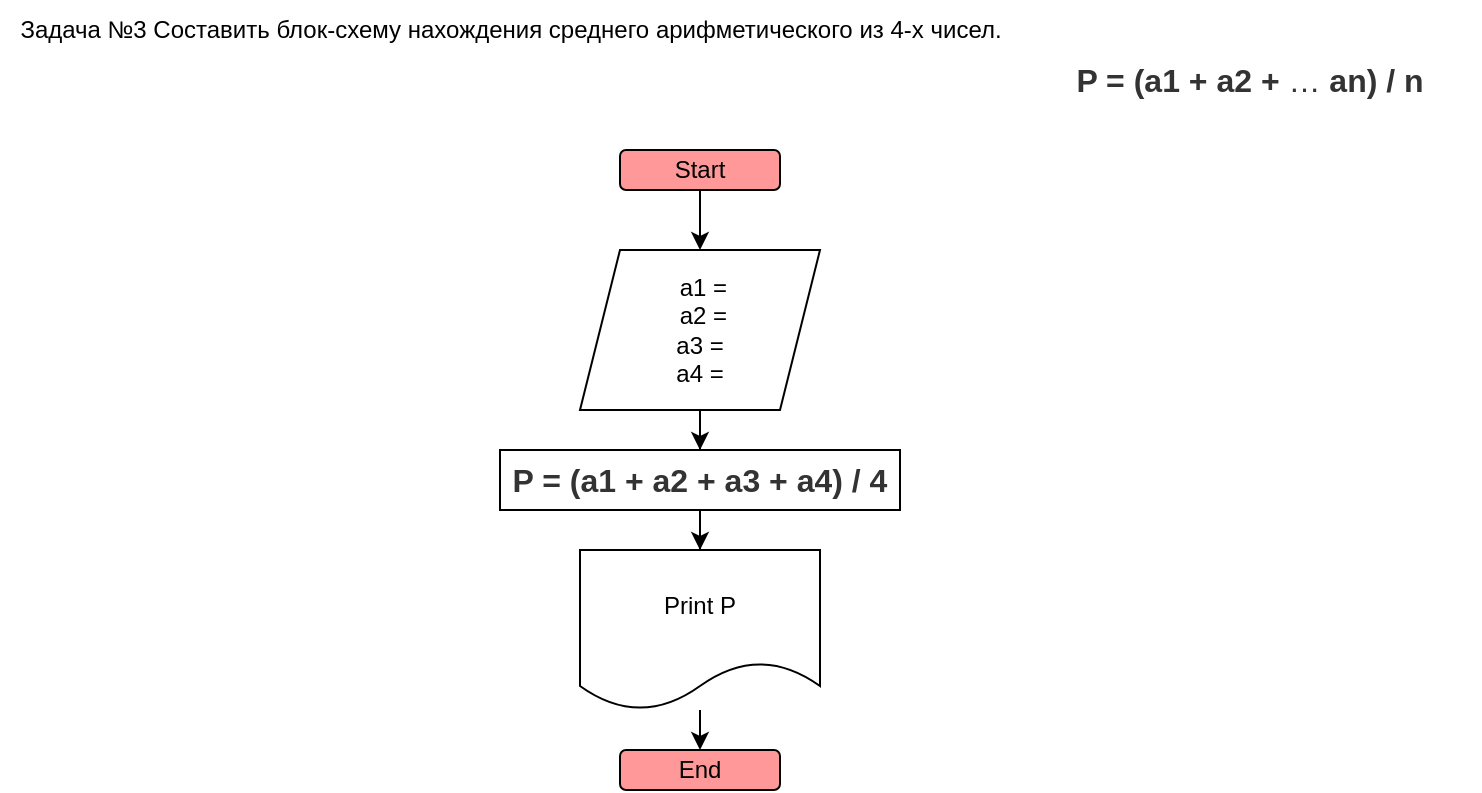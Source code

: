 <mxfile version="20.3.3" type="device"><diagram id="DeBKgj5m2QjyoxNo25fG" name="Страница 1"><mxGraphModel dx="1038" dy="575" grid="1" gridSize="10" guides="1" tooltips="1" connect="1" arrows="1" fold="1" page="1" pageScale="1" pageWidth="827" pageHeight="1169" math="0" shadow="0"><root><mxCell id="0"/><mxCell id="1" parent="0"/><mxCell id="pprSKNn88WBLhgTM4C6E-1" value="Задача №3 Составить блок-схему нахождения среднего арифметического из 4-х чисел." style="text;html=1;align=center;verticalAlign=middle;resizable=0;points=[];autosize=1;strokeColor=none;fillColor=none;" vertex="1" parent="1"><mxGeometry x="50" y="15" width="510" height="30" as="geometry"/></mxCell><mxCell id="pprSKNn88WBLhgTM4C6E-2" value="Start" style="rounded=1;whiteSpace=wrap;html=1;fillColor=#FF9999;" vertex="1" parent="1"><mxGeometry x="360" y="90" width="80" height="20" as="geometry"/></mxCell><mxCell id="pprSKNn88WBLhgTM4C6E-3" value="" style="endArrow=classic;html=1;rounded=0;exitX=0.5;exitY=1;exitDx=0;exitDy=0;" edge="1" parent="1" source="pprSKNn88WBLhgTM4C6E-2"><mxGeometry width="50" height="50" relative="1" as="geometry"><mxPoint x="690" y="350" as="sourcePoint"/><mxPoint x="400" y="140" as="targetPoint"/></mxGeometry></mxCell><mxCell id="pprSKNn88WBLhgTM4C6E-13" value="" style="edgeStyle=orthogonalEdgeStyle;rounded=0;orthogonalLoop=1;jettySize=auto;html=1;" edge="1" parent="1" source="pprSKNn88WBLhgTM4C6E-5" target="pprSKNn88WBLhgTM4C6E-12"><mxGeometry relative="1" as="geometry"/></mxCell><mxCell id="pprSKNn88WBLhgTM4C6E-5" value="&lt;b style=&quot;color: rgb(51, 51, 51); font-family: &amp;quot;YS Text&amp;quot;, Arial, Helvetica, &amp;quot;Arial Unicode MS&amp;quot;, sans-serif; font-size: 16px; text-align: start; background-color: rgb(255, 255, 255);&quot;&gt;P = (a1 + a2 + a3 + a4&lt;/b&gt;&lt;b style=&quot;color: rgb(51, 51, 51); font-family: &amp;quot;YS Text&amp;quot;, Arial, Helvetica, &amp;quot;Arial Unicode MS&amp;quot;, sans-serif; font-size: 16px; text-align: start; background-color: rgb(255, 255, 255);&quot;&gt;) / 4&lt;/b&gt;" style="rounded=0;whiteSpace=wrap;html=1;fillColor=#FFFFFF;" vertex="1" parent="1"><mxGeometry x="300" y="240" width="200" height="30" as="geometry"/></mxCell><mxCell id="pprSKNn88WBLhgTM4C6E-10" value="" style="edgeStyle=orthogonalEdgeStyle;rounded=0;orthogonalLoop=1;jettySize=auto;html=1;" edge="1" parent="1" source="pprSKNn88WBLhgTM4C6E-9" target="pprSKNn88WBLhgTM4C6E-5"><mxGeometry relative="1" as="geometry"/></mxCell><mxCell id="pprSKNn88WBLhgTM4C6E-9" value="&amp;nbsp;а1 =&lt;br&gt;&amp;nbsp;а2 =&lt;br&gt;а3 =&lt;br&gt;а4 =" style="shape=parallelogram;perimeter=parallelogramPerimeter;whiteSpace=wrap;html=1;fixedSize=1;fillColor=#FFFFFF;" vertex="1" parent="1"><mxGeometry x="340" y="140" width="120" height="80" as="geometry"/></mxCell><mxCell id="pprSKNn88WBLhgTM4C6E-11" value="&lt;b style=&quot;color: rgb(51, 51, 51); font-family: &amp;quot;YS Text&amp;quot;, Arial, Helvetica, &amp;quot;Arial Unicode MS&amp;quot;, sans-serif; font-size: 16px; text-align: start; background-color: rgb(255, 255, 255);&quot;&gt;P = (a1 + a2 +&lt;/b&gt;&lt;span style=&quot;color: rgb(51, 51, 51); font-family: &amp;quot;YS Text&amp;quot;, Arial, Helvetica, &amp;quot;Arial Unicode MS&amp;quot;, sans-serif; font-size: 16px; text-align: start; background-color: rgb(255, 255, 255);&quot;&gt;&amp;nbsp;…&amp;nbsp;&lt;/span&gt;&lt;b style=&quot;color: rgb(51, 51, 51); font-family: &amp;quot;YS Text&amp;quot;, Arial, Helvetica, &amp;quot;Arial Unicode MS&amp;quot;, sans-serif; font-size: 16px; text-align: start; background-color: rgb(255, 255, 255);&quot;&gt;an) / n&lt;/b&gt;" style="text;html=1;strokeColor=none;fillColor=none;align=center;verticalAlign=middle;whiteSpace=wrap;rounded=0;" vertex="1" parent="1"><mxGeometry x="560" y="40" width="230" height="30" as="geometry"/></mxCell><mxCell id="pprSKNn88WBLhgTM4C6E-15" value="" style="edgeStyle=orthogonalEdgeStyle;rounded=0;orthogonalLoop=1;jettySize=auto;html=1;" edge="1" parent="1" source="pprSKNn88WBLhgTM4C6E-12"><mxGeometry relative="1" as="geometry"><mxPoint x="400" y="390" as="targetPoint"/></mxGeometry></mxCell><mxCell id="pprSKNn88WBLhgTM4C6E-12" value="Print P" style="shape=document;whiteSpace=wrap;html=1;boundedLbl=1;fillColor=#FFFFFF;rounded=0;" vertex="1" parent="1"><mxGeometry x="340" y="290" width="120" height="80" as="geometry"/></mxCell><mxCell id="pprSKNn88WBLhgTM4C6E-27" value="End" style="rounded=1;whiteSpace=wrap;html=1;fillColor=#FF9999;" vertex="1" parent="1"><mxGeometry x="360" y="390" width="80" height="20" as="geometry"/></mxCell></root></mxGraphModel></diagram></mxfile>